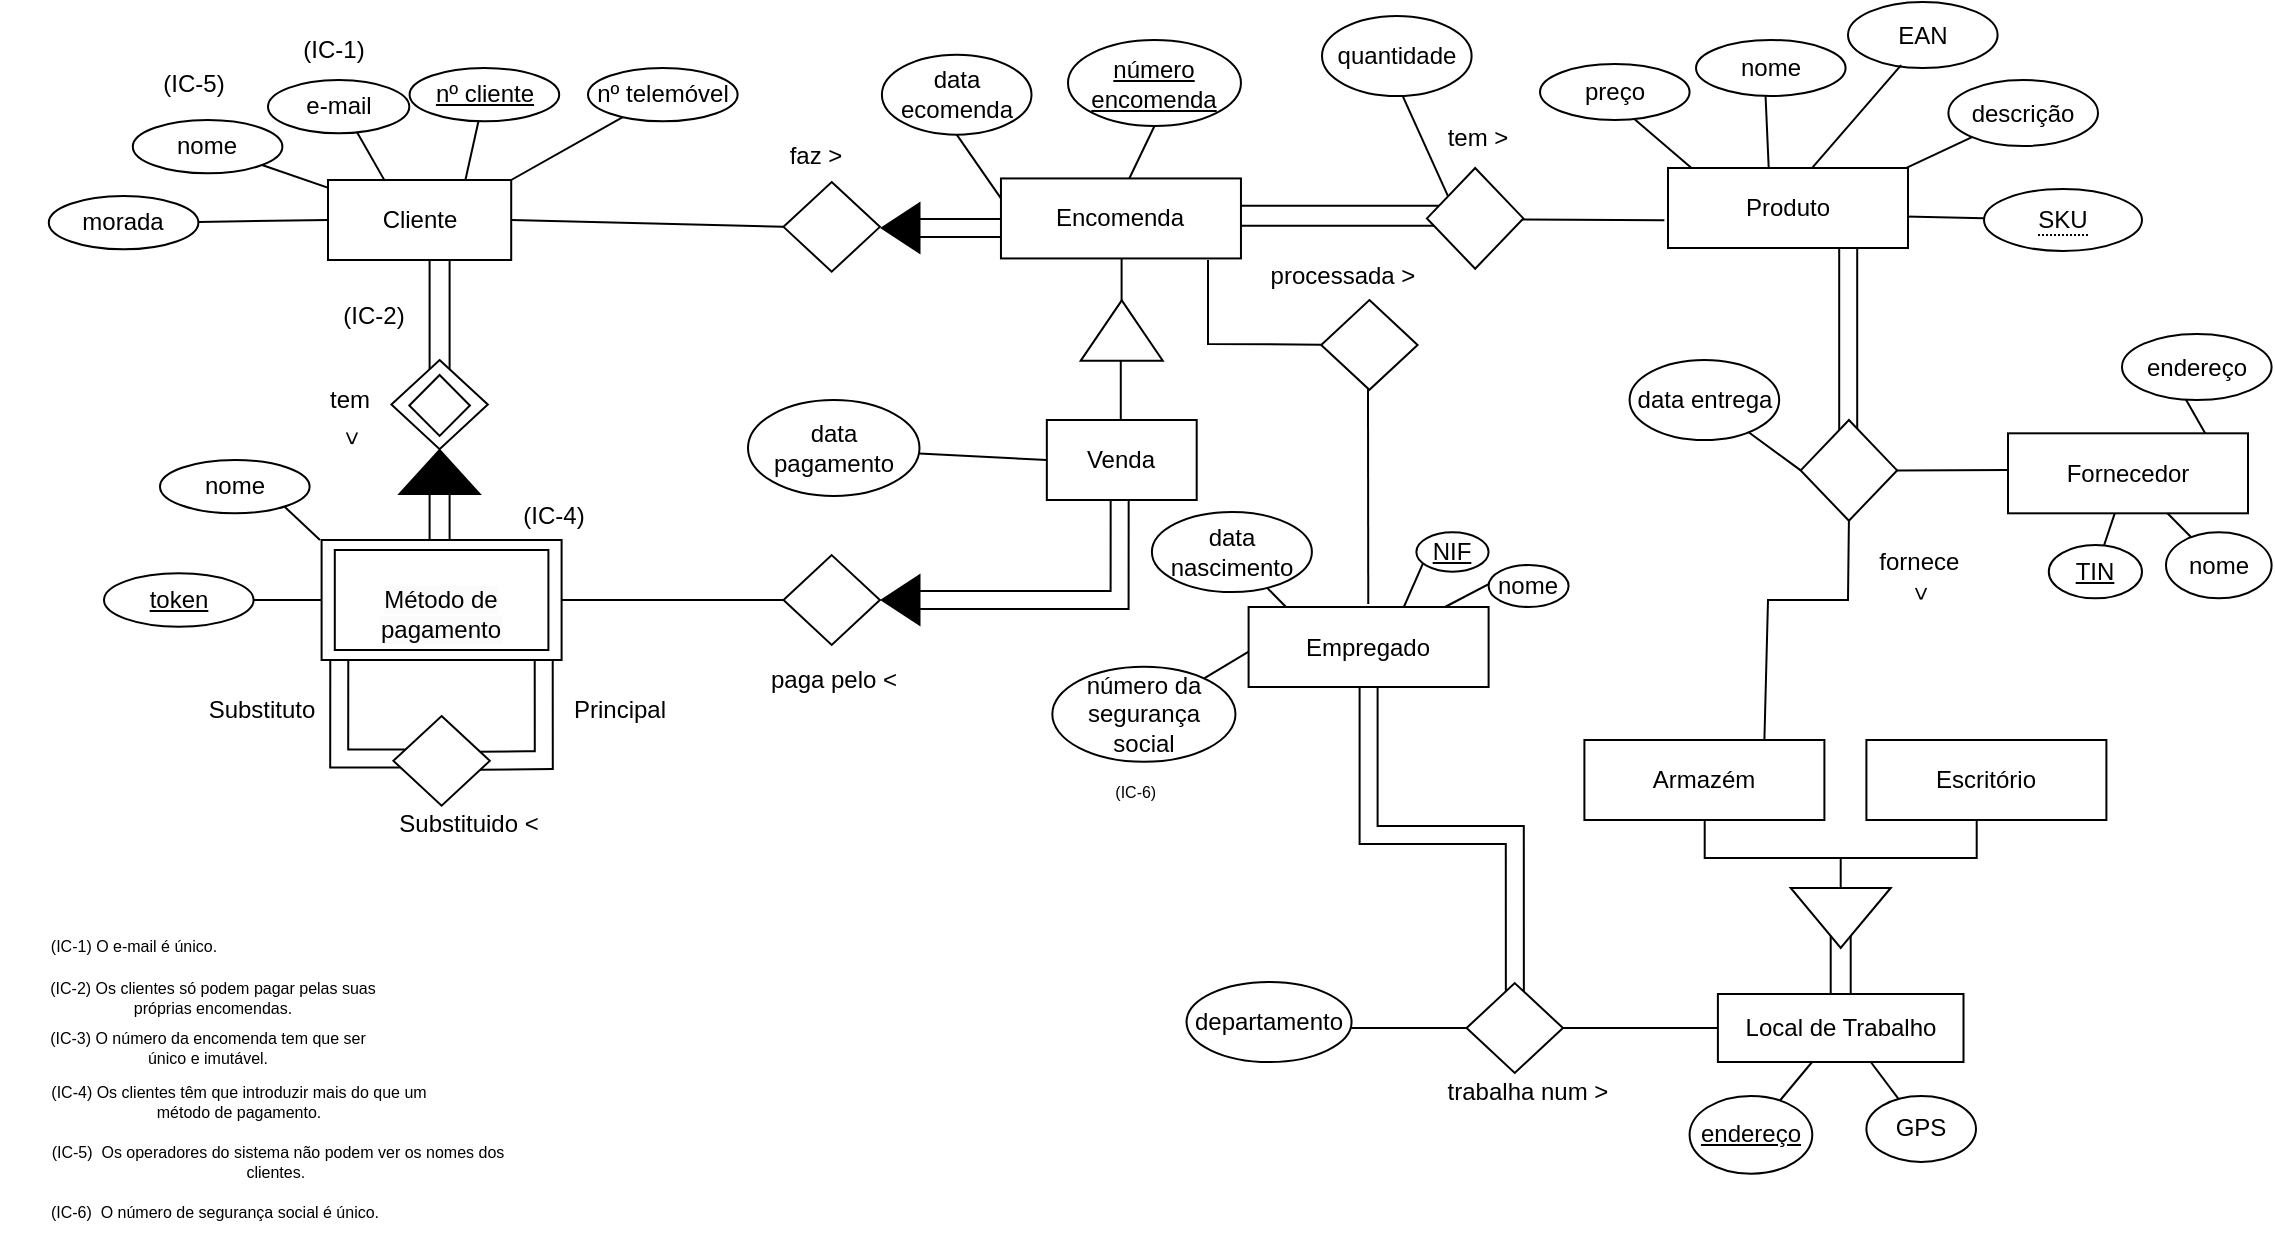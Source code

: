 <mxfile version="21.3.0" type="github">
  <diagram name="Página-1" id="aeVE_0QP12hosvdcAEiu">
    <mxGraphModel dx="317" dy="173" grid="1" gridSize="10" guides="1" tooltips="1" connect="1" arrows="1" fold="1" page="1" pageScale="1" pageWidth="1169" pageHeight="827" math="0" shadow="0">
      <root>
        <mxCell id="0" />
        <mxCell id="1" parent="0" />
        <mxCell id="Mku-w9CaR9M3IDNuvVJk-2" value="" style="endArrow=none;html=1;rounded=0;exitX=-0.015;exitY=0.654;exitDx=0;exitDy=0;entryX=0.841;entryY=0.51;entryDx=0;entryDy=0;entryPerimeter=0;exitPerimeter=0;" edge="1" parent="1" source="XoQEpPvW4UXOymJID51b-102" target="XoQEpPvW4UXOymJID51b-15">
          <mxGeometry width="50" height="50" relative="1" as="geometry">
            <mxPoint x="844.1" y="128.69" as="sourcePoint" />
            <mxPoint x="779.1" y="129.69" as="targetPoint" />
          </mxGeometry>
        </mxCell>
        <mxCell id="Mku-w9CaR9M3IDNuvVJk-3" value="" style="endArrow=none;html=1;rounded=0;exitX=0.515;exitY=0.883;exitDx=0;exitDy=0;exitPerimeter=0;" edge="1" parent="1">
          <mxGeometry width="50" height="50" relative="1" as="geometry">
            <mxPoint x="699.96" y="190" as="sourcePoint" />
            <mxPoint x="700.13" y="322" as="targetPoint" />
            <Array as="points" />
          </mxGeometry>
        </mxCell>
        <mxCell id="XoQEpPvW4UXOymJID51b-99" value="" style="shape=filledEdge;curved=0;rounded=0;fixDash=1;endArrow=none;strokeWidth=10;fillColor=#ffffff;edgeStyle=orthogonalEdgeStyle;html=1;entryX=0.978;entryY=0.905;entryDx=0;entryDy=0;entryPerimeter=0;" parent="1" target="XoQEpPvW4UXOymJID51b-95" edge="1">
          <mxGeometry width="60" height="40" relative="1" as="geometry">
            <mxPoint x="254" y="400.36" as="sourcePoint" />
            <mxPoint x="314" y="360.36" as="targetPoint" />
            <Array as="points">
              <mxPoint x="255" y="400" />
              <mxPoint x="288" y="400" />
            </Array>
          </mxGeometry>
        </mxCell>
        <mxCell id="XoQEpPvW4UXOymJID51b-100" value="" style="shape=filledEdge;curved=0;rounded=0;fixDash=1;endArrow=none;strokeWidth=10;fillColor=#ffffff;edgeStyle=orthogonalEdgeStyle;html=1;exitX=0.021;exitY=0.898;exitDx=0;exitDy=0;exitPerimeter=0;entryX=0.152;entryY=0.474;entryDx=0;entryDy=0;entryPerimeter=0;" parent="1" source="XoQEpPvW4UXOymJID51b-95" target="XoQEpPvW4UXOymJID51b-17" edge="1">
          <mxGeometry width="60" height="40" relative="1" as="geometry">
            <mxPoint x="112.88" y="389.52" as="sourcePoint" />
            <mxPoint x="210" y="400" as="targetPoint" />
            <Array as="points">
              <mxPoint x="186" y="399" />
            </Array>
          </mxGeometry>
        </mxCell>
        <mxCell id="XoQEpPvW4UXOymJID51b-89" value="" style="shape=filledEdge;curved=0;rounded=0;fixDash=1;endArrow=none;strokeWidth=10;fillColor=#ffffff;edgeStyle=orthogonalEdgeStyle;html=1;exitX=0.5;exitY=1;exitDx=0;exitDy=0;entryX=0.501;entryY=0.188;entryDx=0;entryDy=0;entryPerimeter=0;" parent="1" source="XoQEpPvW4UXOymJID51b-48" target="XoQEpPvW4UXOymJID51b-82" edge="1">
          <mxGeometry width="60" height="40" relative="1" as="geometry">
            <mxPoint x="690" y="450" as="sourcePoint" />
            <mxPoint x="720" y="540" as="targetPoint" />
          </mxGeometry>
        </mxCell>
        <mxCell id="XoQEpPvW4UXOymJID51b-73" value="" style="endArrow=none;html=1;rounded=0;entryX=0.413;entryY=0.045;entryDx=0;entryDy=0;entryPerimeter=0;" parent="1" source="XoQEpPvW4UXOymJID51b-48" target="XoQEpPvW4UXOymJID51b-63" edge="1">
          <mxGeometry width="50" height="50" relative="1" as="geometry">
            <mxPoint x="745.73" y="363" as="sourcePoint" />
            <mxPoint x="768.73" y="387" as="targetPoint" />
            <Array as="points" />
          </mxGeometry>
        </mxCell>
        <mxCell id="BxM8ZP69CIJhuokj28JI-13" value="" style="endArrow=none;html=1;rounded=0;" parent="1" target="BxM8ZP69CIJhuokj28JI-14" edge="1">
          <mxGeometry width="50" height="50" relative="1" as="geometry">
            <mxPoint x="190" y="117.33" as="sourcePoint" />
            <mxPoint x="224" y="90.663" as="targetPoint" />
          </mxGeometry>
        </mxCell>
        <mxCell id="XoQEpPvW4UXOymJID51b-60" value="" style="endArrow=none;html=1;rounded=0;exitX=0.028;exitY=0.508;exitDx=0;exitDy=0;exitPerimeter=0;" parent="1" source="XoQEpPvW4UXOymJID51b-48" target="XoQEpPvW4UXOymJID51b-61" edge="1">
          <mxGeometry width="50" height="50" relative="1" as="geometry">
            <mxPoint x="644.42" y="462.5" as="sourcePoint" />
            <mxPoint x="630.02" y="414.72" as="targetPoint" />
            <Array as="points" />
          </mxGeometry>
        </mxCell>
        <mxCell id="XoQEpPvW4UXOymJID51b-59" value="" style="endArrow=none;html=1;rounded=0;exitX=0.162;exitY=0.019;exitDx=0;exitDy=0;exitPerimeter=0;" parent="1" source="XoQEpPvW4UXOymJID51b-48" target="XoQEpPvW4UXOymJID51b-62" edge="1">
          <mxGeometry width="50" height="50" relative="1" as="geometry">
            <mxPoint x="649.6" y="363.5" as="sourcePoint" />
            <mxPoint x="628.42" y="409.5" as="targetPoint" />
            <Array as="points" />
          </mxGeometry>
        </mxCell>
        <mxCell id="XoQEpPvW4UXOymJID51b-65" value="" style="endArrow=none;html=1;rounded=0;entryX=0.24;entryY=0.175;entryDx=0;entryDy=0;entryPerimeter=0;exitX=0.5;exitY=1;exitDx=0;exitDy=0;" parent="1" source="XoQEpPvW4UXOymJID51b-48" target="XoQEpPvW4UXOymJID51b-64" edge="1">
          <mxGeometry width="50" height="50" relative="1" as="geometry">
            <mxPoint x="694.42" y="460.5" as="sourcePoint" />
            <mxPoint x="638.42" y="419.5" as="targetPoint" />
            <Array as="points" />
          </mxGeometry>
        </mxCell>
        <mxCell id="XoQEpPvW4UXOymJID51b-38" value="" style="endArrow=none;html=1;rounded=0;" parent="1" edge="1">
          <mxGeometry width="50" height="50" relative="1" as="geometry">
            <mxPoint x="576.8" y="171.52" as="sourcePoint" />
            <mxPoint x="576.8" y="141.52" as="targetPoint" />
          </mxGeometry>
        </mxCell>
        <mxCell id="XoQEpPvW4UXOymJID51b-32" value="" style="shape=filledEdge;curved=0;rounded=0;fixDash=1;endArrow=none;strokeWidth=10;fillColor=#ffffff;edgeStyle=orthogonalEdgeStyle;html=1;exitX=0;exitY=0.5;exitDx=0;exitDy=0;entryX=0.486;entryY=0.928;entryDx=0;entryDy=0;entryPerimeter=0;" parent="1" source="XoQEpPvW4UXOymJID51b-28" target="j0QKD9REqWJEBM6iFjKV-30" edge="1">
          <mxGeometry width="60" height="40" relative="1" as="geometry">
            <mxPoint x="610" y="314.75" as="sourcePoint" />
            <mxPoint x="670" y="274.75" as="targetPoint" />
          </mxGeometry>
        </mxCell>
        <mxCell id="j0QKD9REqWJEBM6iFjKV-134" value="" style="endArrow=none;html=1;rounded=0;entryX=0.834;entryY=0.064;entryDx=0;entryDy=0;entryPerimeter=0;exitX=0.427;exitY=0.991;exitDx=0;exitDy=0;exitPerimeter=0;" parent="1" source="XoQEpPvW4UXOymJID51b-46" target="j0QKD9REqWJEBM6iFjKV-123" edge="1">
          <mxGeometry width="50" height="50" relative="1" as="geometry">
            <mxPoint x="1106.519" y="218.427" as="sourcePoint" />
            <mxPoint x="1032" y="254" as="targetPoint" />
            <Array as="points" />
          </mxGeometry>
        </mxCell>
        <mxCell id="j0QKD9REqWJEBM6iFjKV-128" value="" style="shape=filledEdge;curved=0;rounded=0;fixDash=1;endArrow=none;strokeWidth=10;fillColor=#ffffff;edgeStyle=orthogonalEdgeStyle;html=1;entryX=0.493;entryY=0.065;entryDx=0;entryDy=0;entryPerimeter=0;" parent="1" source="XoQEpPvW4UXOymJID51b-102" edge="1" target="XoQEpPvW4UXOymJID51b-20">
          <mxGeometry width="60" height="40" relative="1" as="geometry">
            <mxPoint x="914.6" y="146.86" as="sourcePoint" />
            <mxPoint x="940" y="220" as="targetPoint" />
            <Array as="points">
              <mxPoint x="940" y="250" />
            </Array>
          </mxGeometry>
        </mxCell>
        <mxCell id="j0QKD9REqWJEBM6iFjKV-119" value="" style="endArrow=none;html=1;rounded=0;entryX=0.464;entryY=0.942;entryDx=0;entryDy=0;entryPerimeter=0;" parent="1" target="j0QKD9REqWJEBM6iFjKV-107" edge="1">
          <mxGeometry width="50" height="50" relative="1" as="geometry">
            <mxPoint x="900.523" y="107.82" as="sourcePoint" />
            <mxPoint x="853" y="57" as="targetPoint" />
            <Array as="points" />
          </mxGeometry>
        </mxCell>
        <mxCell id="j0QKD9REqWJEBM6iFjKV-118" value="" style="endArrow=none;html=1;rounded=0;exitX=0.175;exitY=0.059;exitDx=0;exitDy=0;entryX=0.605;entryY=0.923;entryDx=0;entryDy=0;entryPerimeter=0;exitPerimeter=0;" parent="1" target="j0QKD9REqWJEBM6iFjKV-106" edge="1">
          <mxGeometry width="50" height="50" relative="1" as="geometry">
            <mxPoint x="868.9" y="110.18" as="sourcePoint" />
            <mxPoint x="854.6" y="62.22" as="targetPoint" />
            <Array as="points" />
          </mxGeometry>
        </mxCell>
        <mxCell id="j0QKD9REqWJEBM6iFjKV-117" value="" style="endArrow=none;html=1;rounded=0;entryX=0.5;entryY=1;entryDx=0;entryDy=0;exitX=0;exitY=0.25;exitDx=0;exitDy=0;" parent="1" target="j0QKD9REqWJEBM6iFjKV-47" edge="1">
          <mxGeometry width="50" height="50" relative="1" as="geometry">
            <mxPoint x="579.8" y="111" as="sourcePoint" />
            <mxPoint x="557.8" y="79" as="targetPoint" />
            <Array as="points" />
          </mxGeometry>
        </mxCell>
        <mxCell id="j0QKD9REqWJEBM6iFjKV-114" value="" style="shape=filledEdge;curved=0;rounded=0;fixDash=1;endArrow=none;strokeWidth=10;fillColor=#ffffff;edgeStyle=orthogonalEdgeStyle;html=1;entryX=0.921;entryY=0.5;entryDx=0;entryDy=0;entryPerimeter=0;" parent="1" edge="1">
          <mxGeometry width="60" height="40" relative="1" as="geometry">
            <mxPoint x="543.48" y="134" as="sourcePoint" />
            <mxPoint x="469.435" y="134.0" as="targetPoint" />
            <Array as="points">
              <mxPoint x="527" y="134" />
            </Array>
          </mxGeometry>
        </mxCell>
        <mxCell id="j0QKD9REqWJEBM6iFjKV-113" value="" style="shape=filledEdge;curved=0;rounded=0;fixDash=1;endArrow=none;strokeWidth=10;fillColor=#ffffff;edgeStyle=orthogonalEdgeStyle;html=1;entryX=0.921;entryY=0.5;entryDx=0;entryDy=0;entryPerimeter=0;" parent="1" source="j0QKD9REqWJEBM6iFjKV-78" edge="1">
          <mxGeometry width="60" height="40" relative="1" as="geometry">
            <mxPoint x="532.48" y="134" as="sourcePoint" />
            <mxPoint x="467.683" y="134" as="targetPoint" />
            <Array as="points">
              <mxPoint x="516" y="134" />
            </Array>
          </mxGeometry>
        </mxCell>
        <mxCell id="j0QKD9REqWJEBM6iFjKV-103" value="" style="endArrow=none;html=1;rounded=0;exitX=0.394;exitY=0.147;exitDx=0;exitDy=0;entryX=0.535;entryY=0.983;entryDx=0;entryDy=0;entryPerimeter=0;exitPerimeter=0;" parent="1" target="j0QKD9REqWJEBM6iFjKV-102" edge="1">
          <mxGeometry width="50" height="50" relative="1" as="geometry">
            <mxPoint x="740.442" y="119.074" as="sourcePoint" />
            <mxPoint x="679.986" y="88.54" as="targetPoint" />
            <Array as="points" />
          </mxGeometry>
        </mxCell>
        <mxCell id="j0QKD9REqWJEBM6iFjKV-94" value="" style="shape=partialRectangle;whiteSpace=wrap;html=1;top=0;bottom=0;fillColor=none;rotation=-90;" parent="1" vertex="1">
          <mxGeometry x="681.79" y="66.19" width="10" height="123.27" as="geometry" />
        </mxCell>
        <mxCell id="j0QKD9REqWJEBM6iFjKV-70" value="" style="shape=partialRectangle;whiteSpace=wrap;html=1;top=0;bottom=0;fillColor=none;" parent="1" vertex="1">
          <mxGeometry x="230.8" y="260" width="10" height="34" as="geometry" />
        </mxCell>
        <mxCell id="BxM8ZP69CIJhuokj28JI-1" value="&lt;div&gt;Cliente&lt;/div&gt;" style="rounded=0;whiteSpace=wrap;html=1;" parent="1" vertex="1">
          <mxGeometry x="180" y="110" width="91.6" height="40" as="geometry" />
        </mxCell>
        <mxCell id="BxM8ZP69CIJhuokj28JI-2" value="" style="endArrow=none;html=1;rounded=0;exitX=0.75;exitY=0;exitDx=0;exitDy=0;" parent="1" source="BxM8ZP69CIJhuokj28JI-1" target="BxM8ZP69CIJhuokj28JI-3" edge="1">
          <mxGeometry width="50" height="50" relative="1" as="geometry">
            <mxPoint x="271.6" y="118" as="sourcePoint" />
            <mxPoint x="305.6" y="91.333" as="targetPoint" />
          </mxGeometry>
        </mxCell>
        <mxCell id="BxM8ZP69CIJhuokj28JI-3" value="nº cliente" style="ellipse;whiteSpace=wrap;html=1;fontStyle=4" parent="1" vertex="1">
          <mxGeometry x="220.8" y="53.997" width="74.8" height="26.667" as="geometry" />
        </mxCell>
        <mxCell id="BxM8ZP69CIJhuokj28JI-4" value="" style="endArrow=none;html=1;rounded=0;exitX=0.31;exitY=0.011;exitDx=0;exitDy=0;exitPerimeter=0;entryX=0.609;entryY=0.879;entryDx=0;entryDy=0;entryPerimeter=0;" parent="1" source="BxM8ZP69CIJhuokj28JI-1" target="XoQEpPvW4UXOymJID51b-97" edge="1">
          <mxGeometry width="50" height="50" relative="1" as="geometry">
            <mxPoint x="233.52" y="118" as="sourcePoint" />
            <mxPoint x="192.048" y="86.305" as="targetPoint" />
          </mxGeometry>
        </mxCell>
        <mxCell id="BxM8ZP69CIJhuokj28JI-9" value="" style="endArrow=none;html=1;rounded=0;exitX=1;exitY=0;exitDx=0;exitDy=0;" parent="1" source="BxM8ZP69CIJhuokj28JI-1" target="BxM8ZP69CIJhuokj28JI-10" edge="1">
          <mxGeometry width="50" height="50" relative="1" as="geometry">
            <mxPoint x="281.6" y="128" as="sourcePoint" />
            <mxPoint x="315.6" y="101.333" as="targetPoint" />
          </mxGeometry>
        </mxCell>
        <mxCell id="BxM8ZP69CIJhuokj28JI-10" value="nº telemóvel" style="ellipse;whiteSpace=wrap;html=1;" parent="1" vertex="1">
          <mxGeometry x="310" y="53.997" width="74.8" height="26.667" as="geometry" />
        </mxCell>
        <mxCell id="BxM8ZP69CIJhuokj28JI-11" value="" style="endArrow=none;html=1;rounded=0;exitX=0;exitY=0.5;exitDx=0;exitDy=0;" parent="1" source="BxM8ZP69CIJhuokj28JI-1" target="BxM8ZP69CIJhuokj28JI-12" edge="1">
          <mxGeometry width="50" height="50" relative="1" as="geometry">
            <mxPoint x="291.6" y="138" as="sourcePoint" />
            <mxPoint x="325.6" y="111.333" as="targetPoint" />
          </mxGeometry>
        </mxCell>
        <mxCell id="BxM8ZP69CIJhuokj28JI-12" value="morada" style="ellipse;whiteSpace=wrap;html=1;" parent="1" vertex="1">
          <mxGeometry x="40.4" y="117.997" width="74.8" height="26.667" as="geometry" />
        </mxCell>
        <mxCell id="BxM8ZP69CIJhuokj28JI-14" value="nome" style="ellipse;whiteSpace=wrap;html=1;" parent="1" vertex="1">
          <mxGeometry x="82.4" y="79.997" width="74.8" height="26.667" as="geometry" />
        </mxCell>
        <mxCell id="BxM8ZP69CIJhuokj28JI-18" value="" style="shape=partialRectangle;whiteSpace=wrap;html=1;top=0;bottom=0;fillColor=none;" parent="1" vertex="1">
          <mxGeometry x="230.8" y="150" width="10" height="60" as="geometry" />
        </mxCell>
        <mxCell id="BxM8ZP69CIJhuokj28JI-20" value="tem&lt;br&gt;" style="text;html=1;strokeColor=none;fillColor=none;align=center;verticalAlign=middle;whiteSpace=wrap;rounded=0;rotation=0;" parent="1" vertex="1">
          <mxGeometry x="160.8" y="204.75" width="60" height="30" as="geometry" />
        </mxCell>
        <mxCell id="BxM8ZP69CIJhuokj28JI-27" value="" style="endArrow=none;html=1;rounded=0;entryX=0.5;entryY=0;entryDx=0;entryDy=0;" parent="1" target="BxM8ZP69CIJhuokj28JI-28" edge="1">
          <mxGeometry width="50" height="50" relative="1" as="geometry">
            <mxPoint x="176" y="290" as="sourcePoint" />
            <mxPoint x="148.4" y="373.693" as="targetPoint" />
            <Array as="points">
              <mxPoint x="176" y="290" />
            </Array>
          </mxGeometry>
        </mxCell>
        <mxCell id="BxM8ZP69CIJhuokj28JI-28" value="nome" style="ellipse;whiteSpace=wrap;html=1;" parent="1" vertex="1">
          <mxGeometry x="96" y="249.997" width="74.8" height="26.667" as="geometry" />
        </mxCell>
        <mxCell id="BxM8ZP69CIJhuokj28JI-29" value="&lt;div&gt;&lt;br&gt;&lt;/div&gt;&lt;div&gt;&lt;br&gt;&lt;/div&gt;" style="shape=partialRectangle;whiteSpace=wrap;html=1;top=0;bottom=0;fillColor=none;rotation=-180;" parent="1" vertex="1">
          <mxGeometry x="931.35" y="478" width="10" height="39" as="geometry" />
        </mxCell>
        <mxCell id="BxM8ZP69CIJhuokj28JI-32" value="" style="strokeWidth=1;html=1;shape=mxgraph.flowchart.annotation_2;align=left;labelPosition=right;pointerEvents=1;rotation=-90;" parent="1" vertex="1">
          <mxGeometry x="916.35" y="381" width="40" height="136" as="geometry" />
        </mxCell>
        <mxCell id="BxM8ZP69CIJhuokj28JI-30" value="" style="triangle;whiteSpace=wrap;html=1;rotation=90;" parent="1" vertex="1">
          <mxGeometry x="921.35" y="454" width="30" height="50" as="geometry" />
        </mxCell>
        <mxCell id="BxM8ZP69CIJhuokj28JI-33" value="Local de Trabalho" style="rounded=0;whiteSpace=wrap;html=1;" parent="1" vertex="1">
          <mxGeometry x="874.95" y="517" width="122.8" height="34" as="geometry" />
        </mxCell>
        <mxCell id="BxM8ZP69CIJhuokj28JI-48" value="Substituido &amp;lt;" style="text;html=1;strokeColor=none;fillColor=none;align=center;verticalAlign=middle;whiteSpace=wrap;rounded=0;" parent="1" vertex="1">
          <mxGeometry x="210.8" y="417" width="79.2" height="30" as="geometry" />
        </mxCell>
        <mxCell id="BxM8ZP69CIJhuokj28JI-50" value="&lt;div&gt;&lt;font style=&quot;font-size: 12px;&quot;&gt;(IC-4)&lt;/font&gt;&lt;/div&gt;" style="text;html=1;strokeColor=none;fillColor=none;align=center;verticalAlign=middle;whiteSpace=wrap;rounded=0;fontSize=8;" parent="1" vertex="1">
          <mxGeometry x="260.9" y="262" width="64.2" height="32" as="geometry" />
        </mxCell>
        <mxCell id="j0QKD9REqWJEBM6iFjKV-2" value="&amp;gt;" style="text;html=1;strokeColor=none;fillColor=none;align=center;verticalAlign=middle;whiteSpace=wrap;rounded=0;rotation=90;" parent="1" vertex="1">
          <mxGeometry x="161.8" y="224" width="60" height="30" as="geometry" />
        </mxCell>
        <mxCell id="j0QKD9REqWJEBM6iFjKV-14" value="Encomenda" style="rounded=0;whiteSpace=wrap;html=1;" parent="1" vertex="1">
          <mxGeometry x="516.48" y="109.22" width="120" height="40" as="geometry" />
        </mxCell>
        <mxCell id="j0QKD9REqWJEBM6iFjKV-27" value="" style="triangle;whiteSpace=wrap;html=1;rotation=-90;" parent="1" vertex="1">
          <mxGeometry x="561.82" y="164.75" width="30.13" height="41" as="geometry" />
        </mxCell>
        <mxCell id="j0QKD9REqWJEBM6iFjKV-30" value="Venda" style="rounded=0;whiteSpace=wrap;html=1;" parent="1" vertex="1">
          <mxGeometry x="539.42" y="230" width="74.93" height="40" as="geometry" />
        </mxCell>
        <mxCell id="j0QKD9REqWJEBM6iFjKV-40" value="" style="endArrow=none;html=1;rounded=0;exitX=0;exitY=0.5;exitDx=0;exitDy=0;entryX=1;entryY=0.5;entryDx=0;entryDy=0;" parent="1" source="BxM8ZP69CIJhuokj28JI-21" target="j0QKD9REqWJEBM6iFjKV-41" edge="1">
          <mxGeometry width="50" height="50" relative="1" as="geometry">
            <mxPoint x="56" y="350" as="sourcePoint" />
            <mxPoint x="82.14" y="334.538" as="targetPoint" />
            <Array as="points">
              <mxPoint x="156" y="320" />
            </Array>
          </mxGeometry>
        </mxCell>
        <mxCell id="j0QKD9REqWJEBM6iFjKV-41" value="token" style="ellipse;whiteSpace=wrap;html=1;fontStyle=4" parent="1" vertex="1">
          <mxGeometry x="68" y="306.667" width="74.8" height="26.667" as="geometry" />
        </mxCell>
        <mxCell id="j0QKD9REqWJEBM6iFjKV-44" value="faz &amp;gt;" style="text;html=1;strokeColor=none;fillColor=none;align=center;verticalAlign=middle;whiteSpace=wrap;rounded=0;rotation=0;" parent="1" vertex="1">
          <mxGeometry x="393.95" y="83" width="60" height="30" as="geometry" />
        </mxCell>
        <mxCell id="j0QKD9REqWJEBM6iFjKV-46" value="" style="endArrow=none;html=1;rounded=0;entryX=0.5;entryY=1;entryDx=0;entryDy=0;exitX=0;exitY=0.25;exitDx=0;exitDy=0;" parent="1" source="j0QKD9REqWJEBM6iFjKV-14" target="j0QKD9REqWJEBM6iFjKV-50" edge="1">
          <mxGeometry width="50" height="50" relative="1" as="geometry">
            <mxPoint x="535.68" y="109.22" as="sourcePoint" />
            <mxPoint x="471.56" y="99.883" as="targetPoint" />
            <Array as="points" />
          </mxGeometry>
        </mxCell>
        <mxCell id="j0QKD9REqWJEBM6iFjKV-47" value="número encomenda" style="ellipse;whiteSpace=wrap;html=1;fontStyle=4" parent="1" vertex="1">
          <mxGeometry x="550" y="40" width="86.48" height="43" as="geometry" />
        </mxCell>
        <mxCell id="j0QKD9REqWJEBM6iFjKV-50" value="data ecomenda" style="ellipse;whiteSpace=wrap;html=1;" parent="1" vertex="1">
          <mxGeometry x="456.95" y="47.33" width="74.8" height="40" as="geometry" />
        </mxCell>
        <mxCell id="j0QKD9REqWJEBM6iFjKV-55" value="data pagamento" style="ellipse;whiteSpace=wrap;html=1;" parent="1" vertex="1">
          <mxGeometry x="390" y="220" width="85.75" height="48" as="geometry" />
        </mxCell>
        <mxCell id="BxM8ZP69CIJhuokj28JI-21" value="" style="rounded=0;whiteSpace=wrap;html=1;" parent="1" vertex="1">
          <mxGeometry x="176.8" y="290" width="120" height="60" as="geometry" />
        </mxCell>
        <mxCell id="j0QKD9REqWJEBM6iFjKV-71" value="" style="triangle;whiteSpace=wrap;html=1;rotation=-90;fillColor=#000000;" parent="1" vertex="1">
          <mxGeometry x="224.8" y="236" width="22" height="40" as="geometry" />
        </mxCell>
        <mxCell id="j0QKD9REqWJEBM6iFjKV-98" value="tem &amp;gt;" style="text;html=1;strokeColor=none;fillColor=none;align=center;verticalAlign=middle;whiteSpace=wrap;rounded=0;rotation=0;" parent="1" vertex="1">
          <mxGeometry x="724.8" y="74" width="60" height="30" as="geometry" />
        </mxCell>
        <mxCell id="j0QKD9REqWJEBM6iFjKV-102" value="quantidade" style="ellipse;whiteSpace=wrap;html=1;" parent="1" vertex="1">
          <mxGeometry x="677.01" y="28" width="74.8" height="40" as="geometry" />
        </mxCell>
        <mxCell id="j0QKD9REqWJEBM6iFjKV-106" value="preço" style="ellipse;whiteSpace=wrap;html=1;" parent="1" vertex="1">
          <mxGeometry x="786.0" y="52" width="74.8" height="28" as="geometry" />
        </mxCell>
        <mxCell id="j0QKD9REqWJEBM6iFjKV-107" value="nome" style="ellipse;whiteSpace=wrap;html=1;" parent="1" vertex="1">
          <mxGeometry x="864" y="40" width="74.8" height="28" as="geometry" />
        </mxCell>
        <mxCell id="j0QKD9REqWJEBM6iFjKV-108" value="descrição" style="ellipse;whiteSpace=wrap;html=1;" parent="1" vertex="1">
          <mxGeometry x="990.2" y="60" width="74.8" height="33" as="geometry" />
        </mxCell>
        <mxCell id="j0QKD9REqWJEBM6iFjKV-111" value="&lt;span style=&quot;border-bottom: 1px dotted&quot;&gt;SKU&lt;/span&gt;" style="ellipse;whiteSpace=wrap;html=1;align=center;" parent="1" vertex="1">
          <mxGeometry x="1008" y="114.5" width="79" height="31" as="geometry" />
        </mxCell>
        <mxCell id="j0QKD9REqWJEBM6iFjKV-112" value="EAN" style="ellipse;whiteSpace=wrap;html=1;" parent="1" vertex="1">
          <mxGeometry x="940" y="21.0" width="74.8" height="33" as="geometry" />
        </mxCell>
        <mxCell id="j0QKD9REqWJEBM6iFjKV-78" value="" style="triangle;whiteSpace=wrap;html=1;rotation=-180;fillColor=#000000;" parent="1" vertex="1">
          <mxGeometry x="456.95" y="121.7" width="18.8" height="24.6" as="geometry" />
        </mxCell>
        <mxCell id="j0QKD9REqWJEBM6iFjKV-120" value="" style="endArrow=none;html=1;rounded=0;entryX=0.355;entryY=0.957;entryDx=0;entryDy=0;entryPerimeter=0;" parent="1" target="j0QKD9REqWJEBM6iFjKV-112" edge="1">
          <mxGeometry width="50" height="50" relative="1" as="geometry">
            <mxPoint x="918.719" y="107.82" as="sourcePoint" />
            <mxPoint x="863" y="67" as="targetPoint" />
            <Array as="points" />
          </mxGeometry>
        </mxCell>
        <mxCell id="j0QKD9REqWJEBM6iFjKV-121" value="" style="endArrow=none;html=1;rounded=0;exitX=0.994;exitY=0.119;exitDx=0;exitDy=0;exitPerimeter=0;" parent="1" target="j0QKD9REqWJEBM6iFjKV-108" edge="1">
          <mxGeometry width="50" height="50" relative="1" as="geometry">
            <mxPoint x="950.8" y="112.58" as="sourcePoint" />
            <mxPoint x="873" y="77" as="targetPoint" />
            <Array as="points" />
          </mxGeometry>
        </mxCell>
        <mxCell id="j0QKD9REqWJEBM6iFjKV-122" value="" style="endArrow=none;html=1;rounded=0;exitX=1;exitY=0.5;exitDx=0;exitDy=0;" parent="1" target="j0QKD9REqWJEBM6iFjKV-111" edge="1">
          <mxGeometry width="50" height="50" relative="1" as="geometry">
            <mxPoint x="951.4" y="127.82" as="sourcePoint" />
            <mxPoint x="883" y="87" as="targetPoint" />
            <Array as="points" />
          </mxGeometry>
        </mxCell>
        <mxCell id="j0QKD9REqWJEBM6iFjKV-123" value="Fornecedor" style="rounded=0;whiteSpace=wrap;html=1;" parent="1" vertex="1">
          <mxGeometry x="1020" y="236.66" width="120" height="40" as="geometry" />
        </mxCell>
        <mxCell id="j0QKD9REqWJEBM6iFjKV-124" value="" style="endArrow=none;html=1;rounded=0;exitX=1;exitY=0.5;exitDx=0;exitDy=0;" parent="1" edge="1" source="XoQEpPvW4UXOymJID51b-20">
          <mxGeometry width="50" height="50" relative="1" as="geometry">
            <mxPoint x="1021.445" y="198.272" as="sourcePoint" />
            <mxPoint x="1020" y="255" as="targetPoint" />
            <Array as="points" />
          </mxGeometry>
        </mxCell>
        <mxCell id="j0QKD9REqWJEBM6iFjKV-126" value="&lt;div&gt;&amp;nbsp;fornece&lt;/div&gt;" style="text;html=1;strokeColor=none;fillColor=none;align=center;verticalAlign=middle;whiteSpace=wrap;rounded=0;rotation=0;" parent="1" vertex="1">
          <mxGeometry x="944.0" y="286" width="60" height="30" as="geometry" />
        </mxCell>
        <mxCell id="j0QKD9REqWJEBM6iFjKV-131" value="nome" style="ellipse;whiteSpace=wrap;html=1;" parent="1" vertex="1">
          <mxGeometry x="1099" y="286.17" width="52.8" height="33" as="geometry" />
        </mxCell>
        <mxCell id="j0QKD9REqWJEBM6iFjKV-132" value="TIN" style="ellipse;whiteSpace=wrap;html=1;fontStyle=4" parent="1" vertex="1">
          <mxGeometry x="1040.4" y="292.5" width="46.6" height="26.67" as="geometry" />
        </mxCell>
        <mxCell id="j0QKD9REqWJEBM6iFjKV-135" value="" style="endArrow=none;html=1;rounded=0;" parent="1" source="j0QKD9REqWJEBM6iFjKV-131" target="j0QKD9REqWJEBM6iFjKV-123" edge="1">
          <mxGeometry width="50" height="50" relative="1" as="geometry">
            <mxPoint x="1117" y="228" as="sourcePoint" />
            <mxPoint x="1093" y="256" as="targetPoint" />
            <Array as="points" />
          </mxGeometry>
        </mxCell>
        <mxCell id="j0QKD9REqWJEBM6iFjKV-136" value="" style="endArrow=none;html=1;rounded=0;" parent="1" source="j0QKD9REqWJEBM6iFjKV-132" target="j0QKD9REqWJEBM6iFjKV-123" edge="1">
          <mxGeometry width="50" height="50" relative="1" as="geometry">
            <mxPoint x="1095" y="334" as="sourcePoint" />
            <mxPoint x="1067" y="293" as="targetPoint" />
            <Array as="points" />
          </mxGeometry>
        </mxCell>
        <mxCell id="j0QKD9REqWJEBM6iFjKV-140" value="Armazém" style="rounded=0;whiteSpace=wrap;html=1;" parent="1" vertex="1">
          <mxGeometry x="808.2" y="390" width="120" height="40" as="geometry" />
        </mxCell>
        <mxCell id="j0QKD9REqWJEBM6iFjKV-145" value="data entrega" style="ellipse;whiteSpace=wrap;html=1;" parent="1" vertex="1">
          <mxGeometry x="830.8" y="200" width="74.8" height="40" as="geometry" />
        </mxCell>
        <mxCell id="j0QKD9REqWJEBM6iFjKV-146" value="" style="endArrow=none;html=1;rounded=0;entryX=0;entryY=0.5;entryDx=0;entryDy=0;" parent="1" source="j0QKD9REqWJEBM6iFjKV-145" target="XoQEpPvW4UXOymJID51b-20" edge="1">
          <mxGeometry width="50" height="50" relative="1" as="geometry">
            <mxPoint x="1038" y="208" as="sourcePoint" />
            <mxPoint x="840" y="250" as="targetPoint" />
            <Array as="points" />
          </mxGeometry>
        </mxCell>
        <mxCell id="XoQEpPvW4UXOymJID51b-1" value="&lt;div&gt;&lt;font style=&quot;font-size: 12px;&quot;&gt;(IC-1)&lt;/font&gt;&lt;/div&gt;" style="text;html=1;strokeColor=none;fillColor=none;align=center;verticalAlign=middle;whiteSpace=wrap;rounded=0;fontSize=8;" parent="1" vertex="1">
          <mxGeometry x="152.7" y="30" width="60" height="30" as="geometry" />
        </mxCell>
        <mxCell id="XoQEpPvW4UXOymJID51b-2" value="&lt;div&gt;(IC-1) O e-mail é único.&lt;/div&gt;" style="text;html=1;strokeColor=none;fillColor=none;align=center;verticalAlign=middle;whiteSpace=wrap;rounded=0;fontSize=8;" parent="1" vertex="1">
          <mxGeometry x="16.0" y="478" width="134" height="30" as="geometry" />
        </mxCell>
        <mxCell id="XoQEpPvW4UXOymJID51b-3" value="&lt;div&gt;(IC-5)&amp;nbsp; Os operadores do sistema não podem ver os nomes dos clientes.&amp;nbsp;&lt;/div&gt;" style="text;html=1;strokeColor=none;fillColor=none;align=center;verticalAlign=middle;whiteSpace=wrap;rounded=0;fontSize=8;" parent="1" vertex="1">
          <mxGeometry x="38.6" y="586" width="232" height="30" as="geometry" />
        </mxCell>
        <mxCell id="XoQEpPvW4UXOymJID51b-4" value="&lt;div&gt;(IC-4) Os clientes têm que introduzir mais do que um método de pagamento.&lt;/div&gt;" style="text;html=1;strokeColor=none;fillColor=none;align=center;verticalAlign=middle;whiteSpace=wrap;rounded=0;fontSize=8;" parent="1" vertex="1">
          <mxGeometry x="39" y="556" width="193.47" height="30" as="geometry" />
        </mxCell>
        <mxCell id="XoQEpPvW4UXOymJID51b-5" value="&lt;div&gt;(IC-3) O número da encomenda tem que ser único e imutável.&lt;/div&gt;" style="text;html=1;strokeColor=none;fillColor=none;align=center;verticalAlign=middle;whiteSpace=wrap;rounded=0;fontSize=8;" parent="1" vertex="1">
          <mxGeometry x="29.8" y="529" width="180" height="30" as="geometry" />
        </mxCell>
        <mxCell id="XoQEpPvW4UXOymJID51b-6" value="&lt;div&gt;(IC-2) Os clientes só podem pagar pelas suas próprias encomendas.&lt;/div&gt;" style="text;html=1;strokeColor=none;fillColor=none;align=center;verticalAlign=middle;whiteSpace=wrap;rounded=0;fontSize=8;" parent="1" vertex="1">
          <mxGeometry x="25.73" y="504" width="193.47" height="30" as="geometry" />
        </mxCell>
        <mxCell id="XoQEpPvW4UXOymJID51b-7" value="&lt;div&gt;(IC-6)&amp;nbsp; O número de segurança social é único.&lt;/div&gt;" style="text;html=1;strokeColor=none;fillColor=none;align=center;verticalAlign=middle;whiteSpace=wrap;rounded=0;fontSize=8;" parent="1" vertex="1">
          <mxGeometry x="27" y="611" width="193.47" height="30" as="geometry" />
        </mxCell>
        <mxCell id="XoQEpPvW4UXOymJID51b-8" value="" style="endArrow=none;html=1;rounded=0;entryX=1;entryY=0.5;entryDx=0;entryDy=0;" parent="1" source="XoQEpPvW4UXOymJID51b-26" target="BxM8ZP69CIJhuokj28JI-21" edge="1">
          <mxGeometry width="50" height="50" relative="1" as="geometry">
            <mxPoint x="420" y="320" as="sourcePoint" />
            <mxPoint x="295.77" y="318" as="targetPoint" />
            <Array as="points" />
          </mxGeometry>
        </mxCell>
        <mxCell id="XoQEpPvW4UXOymJID51b-9" value="(IC-2)" style="text;html=1;strokeColor=none;fillColor=none;align=center;verticalAlign=middle;whiteSpace=wrap;rounded=0;rotation=0;" parent="1" vertex="1">
          <mxGeometry x="172.8" y="162.55" width="60" height="30" as="geometry" />
        </mxCell>
        <mxCell id="XoQEpPvW4UXOymJID51b-10" value="Substituto" style="text;html=1;strokeColor=none;fillColor=none;align=center;verticalAlign=middle;whiteSpace=wrap;rounded=0;" parent="1" vertex="1">
          <mxGeometry x="116.8" y="360" width="60" height="30" as="geometry" />
        </mxCell>
        <mxCell id="XoQEpPvW4UXOymJID51b-11" value="Principal" style="text;html=1;strokeColor=none;fillColor=none;align=center;verticalAlign=middle;whiteSpace=wrap;rounded=0;" parent="1" vertex="1">
          <mxGeometry x="295.8" y="360" width="60" height="30" as="geometry" />
        </mxCell>
        <mxCell id="XoQEpPvW4UXOymJID51b-12" value="" style="rhombus;whiteSpace=wrap;html=1;" parent="1" vertex="1">
          <mxGeometry x="407.75" y="111" width="48.2" height="44.86" as="geometry" />
        </mxCell>
        <mxCell id="XoQEpPvW4UXOymJID51b-13" value="" style="rhombus;whiteSpace=wrap;html=1;" parent="1" vertex="1">
          <mxGeometry x="211.7" y="200" width="48.2" height="44.59" as="geometry" />
        </mxCell>
        <mxCell id="XoQEpPvW4UXOymJID51b-15" value="" style="rhombus;whiteSpace=wrap;html=1;" parent="1" vertex="1">
          <mxGeometry x="729.48" y="104" width="48.2" height="50.39" as="geometry" />
        </mxCell>
        <mxCell id="XoQEpPvW4UXOymJID51b-18" value="" style="endArrow=none;html=1;rounded=0;exitX=1.009;exitY=0.506;exitDx=0;exitDy=0;exitPerimeter=0;" parent="1" target="XoQEpPvW4UXOymJID51b-17" edge="1">
          <mxGeometry width="50" height="50" relative="1" as="geometry">
            <mxPoint x="252.16" y="400.144" as="sourcePoint" />
            <mxPoint x="281" y="350" as="targetPoint" />
            <Array as="points" />
          </mxGeometry>
        </mxCell>
        <mxCell id="XoQEpPvW4UXOymJID51b-17" value="" style="rhombus;whiteSpace=wrap;html=1;" parent="1" vertex="1">
          <mxGeometry x="212.7" y="378" width="48.2" height="44.86" as="geometry" />
        </mxCell>
        <mxCell id="XoQEpPvW4UXOymJID51b-20" value="" style="rhombus;whiteSpace=wrap;html=1;" parent="1" vertex="1">
          <mxGeometry x="916.35" y="230" width="48.2" height="50.39" as="geometry" />
        </mxCell>
        <mxCell id="XoQEpPvW4UXOymJID51b-28" value="" style="triangle;whiteSpace=wrap;html=1;rotation=-180;fillColor=#000000;" parent="1" vertex="1">
          <mxGeometry x="456.95" y="307.7" width="18.8" height="24.6" as="geometry" />
        </mxCell>
        <mxCell id="XoQEpPvW4UXOymJID51b-33" value="paga pelo &amp;lt;" style="text;html=1;strokeColor=none;fillColor=none;align=center;verticalAlign=middle;whiteSpace=wrap;rounded=0;rotation=0;" parent="1" vertex="1">
          <mxGeometry x="390.75" y="345" width="84.25" height="30" as="geometry" />
        </mxCell>
        <mxCell id="XoQEpPvW4UXOymJID51b-36" value="" style="endArrow=none;html=1;rounded=0;entryX=1;entryY=0.5;entryDx=0;entryDy=0;" parent="1" target="XoQEpPvW4UXOymJID51b-26" edge="1">
          <mxGeometry width="50" height="50" relative="1" as="geometry">
            <mxPoint x="420" y="320" as="sourcePoint" />
            <mxPoint x="297" y="320" as="targetPoint" />
            <Array as="points" />
          </mxGeometry>
        </mxCell>
        <mxCell id="XoQEpPvW4UXOymJID51b-26" value="" style="rhombus;whiteSpace=wrap;html=1;" parent="1" vertex="1">
          <mxGeometry x="407.75" y="297.57" width="48.2" height="44.86" as="geometry" />
        </mxCell>
        <mxCell id="XoQEpPvW4UXOymJID51b-39" value="" style="endArrow=none;html=1;rounded=0;" parent="1" edge="1">
          <mxGeometry width="50" height="50" relative="1" as="geometry">
            <mxPoint x="576.39" y="230" as="sourcePoint" />
            <mxPoint x="576.39" y="200" as="targetPoint" />
          </mxGeometry>
        </mxCell>
        <mxCell id="XoQEpPvW4UXOymJID51b-43" value="" style="endArrow=none;html=1;rounded=0;" parent="1" source="XoQEpPvW4UXOymJID51b-44" edge="1">
          <mxGeometry width="50" height="50" relative="1" as="geometry">
            <mxPoint x="688.85" y="192.45" as="sourcePoint" />
            <mxPoint x="620" y="150" as="targetPoint" />
            <Array as="points">
              <mxPoint x="620" y="192" />
            </Array>
          </mxGeometry>
        </mxCell>
        <mxCell id="XoQEpPvW4UXOymJID51b-44" value="" style="rhombus;whiteSpace=wrap;html=1;" parent="1" vertex="1">
          <mxGeometry x="676.6" y="170.02" width="48.2" height="44.86" as="geometry" />
        </mxCell>
        <mxCell id="XoQEpPvW4UXOymJID51b-45" value="" style="endArrow=none;html=1;rounded=0;entryX=0;entryY=0.5;entryDx=0;entryDy=0;exitX=0.997;exitY=0.556;exitDx=0;exitDy=0;exitPerimeter=0;" parent="1" source="j0QKD9REqWJEBM6iFjKV-55" target="j0QKD9REqWJEBM6iFjKV-30" edge="1">
          <mxGeometry width="50" height="50" relative="1" as="geometry">
            <mxPoint x="503.68" y="263" as="sourcePoint" />
            <mxPoint x="503.68" y="233" as="targetPoint" />
          </mxGeometry>
        </mxCell>
        <mxCell id="XoQEpPvW4UXOymJID51b-46" value="endereço" style="ellipse;whiteSpace=wrap;html=1;" parent="1" vertex="1">
          <mxGeometry x="1077" y="187" width="74.8" height="33" as="geometry" />
        </mxCell>
        <mxCell id="XoQEpPvW4UXOymJID51b-48" value="Empregado" style="rounded=0;whiteSpace=wrap;html=1;" parent="1" vertex="1">
          <mxGeometry x="640.3" y="323.5" width="120" height="40" as="geometry" />
        </mxCell>
        <mxCell id="XoQEpPvW4UXOymJID51b-61" value="número da segurança social" style="ellipse;whiteSpace=wrap;html=1;" parent="1" vertex="1">
          <mxGeometry x="542.16" y="353.33" width="91.57" height="47.57" as="geometry" />
        </mxCell>
        <mxCell id="XoQEpPvW4UXOymJID51b-62" value="data nascimento" style="ellipse;whiteSpace=wrap;html=1;" parent="1" vertex="1">
          <mxGeometry x="591.95" y="276" width="80" height="40" as="geometry" />
        </mxCell>
        <mxCell id="XoQEpPvW4UXOymJID51b-63" value="nome" style="ellipse;whiteSpace=wrap;html=1;" parent="1" vertex="1">
          <mxGeometry x="760.3" y="302.5" width="40" height="21" as="geometry" />
        </mxCell>
        <mxCell id="XoQEpPvW4UXOymJID51b-64" value="&lt;u&gt;NIF&lt;/u&gt;" style="ellipse;whiteSpace=wrap;html=1;" parent="1" vertex="1">
          <mxGeometry x="724.18" y="286.17" width="36.12" height="19.67" as="geometry" />
        </mxCell>
        <mxCell id="XoQEpPvW4UXOymJID51b-70" value="processada &amp;gt;" style="text;html=1;strokeColor=none;fillColor=none;align=center;verticalAlign=middle;whiteSpace=wrap;rounded=0;rotation=0;" parent="1" vertex="1">
          <mxGeometry x="649.6" y="142.95" width="75.2" height="30" as="geometry" />
        </mxCell>
        <mxCell id="XoQEpPvW4UXOymJID51b-74" value="Escritório" style="rounded=0;whiteSpace=wrap;html=1;" parent="1" vertex="1">
          <mxGeometry x="949.2" y="390" width="120" height="40" as="geometry" />
        </mxCell>
        <mxCell id="XoQEpPvW4UXOymJID51b-75" value="GPS" style="ellipse;whiteSpace=wrap;html=1;" parent="1" vertex="1">
          <mxGeometry x="949.2" y="567.94" width="54.8" height="33" as="geometry" />
        </mxCell>
        <mxCell id="XoQEpPvW4UXOymJID51b-76" value="endereço" style="ellipse;whiteSpace=wrap;html=1;fontStyle=4" parent="1" vertex="1">
          <mxGeometry x="860.8" y="567.94" width="61.35" height="38.9" as="geometry" />
        </mxCell>
        <mxCell id="XoQEpPvW4UXOymJID51b-77" value="" style="endArrow=none;html=1;rounded=0;entryX=0.624;entryY=1.007;entryDx=0;entryDy=0;entryPerimeter=0;" parent="1" source="XoQEpPvW4UXOymJID51b-75" target="BxM8ZP69CIJhuokj28JI-33" edge="1">
          <mxGeometry width="50" height="50" relative="1" as="geometry">
            <mxPoint x="930.0" y="505.43" as="sourcePoint" />
            <mxPoint x="874.579" y="559.002" as="targetPoint" />
            <Array as="points" />
          </mxGeometry>
        </mxCell>
        <mxCell id="XoQEpPvW4UXOymJID51b-78" value="" style="endArrow=none;html=1;rounded=0;" parent="1" source="XoQEpPvW4UXOymJID51b-76" target="BxM8ZP69CIJhuokj28JI-33" edge="1">
          <mxGeometry width="50" height="50" relative="1" as="geometry">
            <mxPoint x="908.0" y="611.43" as="sourcePoint" />
            <mxPoint x="850" y="570" as="targetPoint" />
            <Array as="points" />
          </mxGeometry>
        </mxCell>
        <mxCell id="XoQEpPvW4UXOymJID51b-81" value="" style="endArrow=none;html=1;rounded=0;" parent="1" edge="1">
          <mxGeometry width="50" height="50" relative="1" as="geometry">
            <mxPoint x="794.95" y="534" as="sourcePoint" />
            <mxPoint x="874.95" y="534" as="targetPoint" />
          </mxGeometry>
        </mxCell>
        <mxCell id="XoQEpPvW4UXOymJID51b-82" value="" style="rhombus;whiteSpace=wrap;html=1;" parent="1" vertex="1">
          <mxGeometry x="749.28" y="511.57" width="48.2" height="44.86" as="geometry" />
        </mxCell>
        <mxCell id="XoQEpPvW4UXOymJID51b-85" value="" style="endArrow=none;html=1;rounded=0;entryX=0;entryY=0.5;entryDx=0;entryDy=0;exitX=0.965;exitY=0.576;exitDx=0;exitDy=0;exitPerimeter=0;" parent="1" source="XoQEpPvW4UXOymJID51b-86" target="XoQEpPvW4UXOymJID51b-82" edge="1">
          <mxGeometry width="50" height="50" relative="1" as="geometry">
            <mxPoint x="773" y="590" as="sourcePoint" />
            <mxPoint x="778.58" y="564" as="targetPoint" />
          </mxGeometry>
        </mxCell>
        <mxCell id="XoQEpPvW4UXOymJID51b-86" value="departamento" style="ellipse;whiteSpace=wrap;html=1;" parent="1" vertex="1">
          <mxGeometry x="609.27" y="511" width="82.52" height="40" as="geometry" />
        </mxCell>
        <mxCell id="XoQEpPvW4UXOymJID51b-91" value="trabalha num &amp;gt;" style="text;html=1;strokeColor=none;fillColor=none;align=center;verticalAlign=middle;whiteSpace=wrap;rounded=0;" parent="1" vertex="1">
          <mxGeometry x="733.53" y="551" width="91.95" height="30" as="geometry" />
        </mxCell>
        <mxCell id="XoQEpPvW4UXOymJID51b-92" value="" style="rhombus;whiteSpace=wrap;html=1;" parent="1" vertex="1">
          <mxGeometry x="220.65" y="207.5" width="30.3" height="30.46" as="geometry" />
        </mxCell>
        <mxCell id="XoQEpPvW4UXOymJID51b-95" value="&lt;br&gt;&lt;span style=&quot;color: rgb(0, 0, 0); font-family: Helvetica; font-size: 12px; font-style: normal; font-variant-ligatures: normal; font-variant-caps: normal; font-weight: 400; letter-spacing: normal; orphans: 2; text-indent: 0px; text-transform: none; widows: 2; word-spacing: 0px; -webkit-text-stroke-width: 0px; background-color: rgb(251, 251, 251); text-decoration-thickness: initial; text-decoration-style: initial; text-decoration-color: initial; float: none; display: inline !important;&quot;&gt;Método de pagamento&lt;/span&gt;&lt;br&gt;" style="rounded=0;whiteSpace=wrap;html=1;align=center;" parent="1" vertex="1">
          <mxGeometry x="183.4" y="295" width="106.8" height="50" as="geometry" />
        </mxCell>
        <mxCell id="XoQEpPvW4UXOymJID51b-97" value="e-mail" style="ellipse;whiteSpace=wrap;html=1;" parent="1" vertex="1">
          <mxGeometry x="150" y="60" width="70.65" height="26.67" as="geometry" />
        </mxCell>
        <mxCell id="XoQEpPvW4UXOymJID51b-101" value="&lt;div&gt;(IC-6)&amp;nbsp;&lt;/div&gt;" style="text;html=1;strokeColor=none;fillColor=none;align=center;verticalAlign=middle;whiteSpace=wrap;rounded=0;fontSize=8;" parent="1" vertex="1">
          <mxGeometry x="529" y="400.9" width="111.79" height="30" as="geometry" />
        </mxCell>
        <mxCell id="XoQEpPvW4UXOymJID51b-102" value="Produto" style="rounded=0;whiteSpace=wrap;html=1;" parent="1" vertex="1">
          <mxGeometry x="850.0" y="104.0" width="120" height="40" as="geometry" />
        </mxCell>
        <mxCell id="XoQEpPvW4UXOymJID51b-104" value="&lt;div&gt;&lt;font style=&quot;font-size: 12px;&quot;&gt;(IC-5)&lt;/font&gt;&lt;/div&gt;" style="text;html=1;strokeColor=none;fillColor=none;align=center;verticalAlign=middle;whiteSpace=wrap;rounded=0;fontSize=8;" parent="1" vertex="1">
          <mxGeometry x="82.8" y="46.5" width="60" height="30" as="geometry" />
        </mxCell>
        <mxCell id="Mku-w9CaR9M3IDNuvVJk-1" value="" style="endArrow=none;html=1;rounded=0;exitX=0;exitY=0.5;exitDx=0;exitDy=0;entryX=1;entryY=0.5;entryDx=0;entryDy=0;" edge="1" parent="1" source="XoQEpPvW4UXOymJID51b-12" target="BxM8ZP69CIJhuokj28JI-1">
          <mxGeometry width="50" height="50" relative="1" as="geometry">
            <mxPoint x="358.3" y="127.33" as="sourcePoint" />
            <mxPoint x="293.3" y="128.33" as="targetPoint" />
          </mxGeometry>
        </mxCell>
        <mxCell id="Mku-w9CaR9M3IDNuvVJk-19" value="" style="endArrow=none;html=1;rounded=0;exitX=0.5;exitY=1;exitDx=0;exitDy=0;entryX=0.75;entryY=0;entryDx=0;entryDy=0;" edge="1" parent="1" source="XoQEpPvW4UXOymJID51b-20" target="j0QKD9REqWJEBM6iFjKV-140">
          <mxGeometry width="50" height="50" relative="1" as="geometry">
            <mxPoint x="915" y="321.5" as="sourcePoint" />
            <mxPoint x="940" y="360" as="targetPoint" />
            <Array as="points">
              <mxPoint x="940" y="320" />
              <mxPoint x="900" y="320" />
            </Array>
          </mxGeometry>
        </mxCell>
        <mxCell id="Mku-w9CaR9M3IDNuvVJk-20" value="&amp;lt;" style="text;html=1;strokeColor=none;fillColor=none;align=center;verticalAlign=middle;whiteSpace=wrap;rounded=0;rotation=-90;" vertex="1" parent="1">
          <mxGeometry x="946.6" y="302.3" width="60" height="30" as="geometry" />
        </mxCell>
      </root>
    </mxGraphModel>
  </diagram>
</mxfile>
